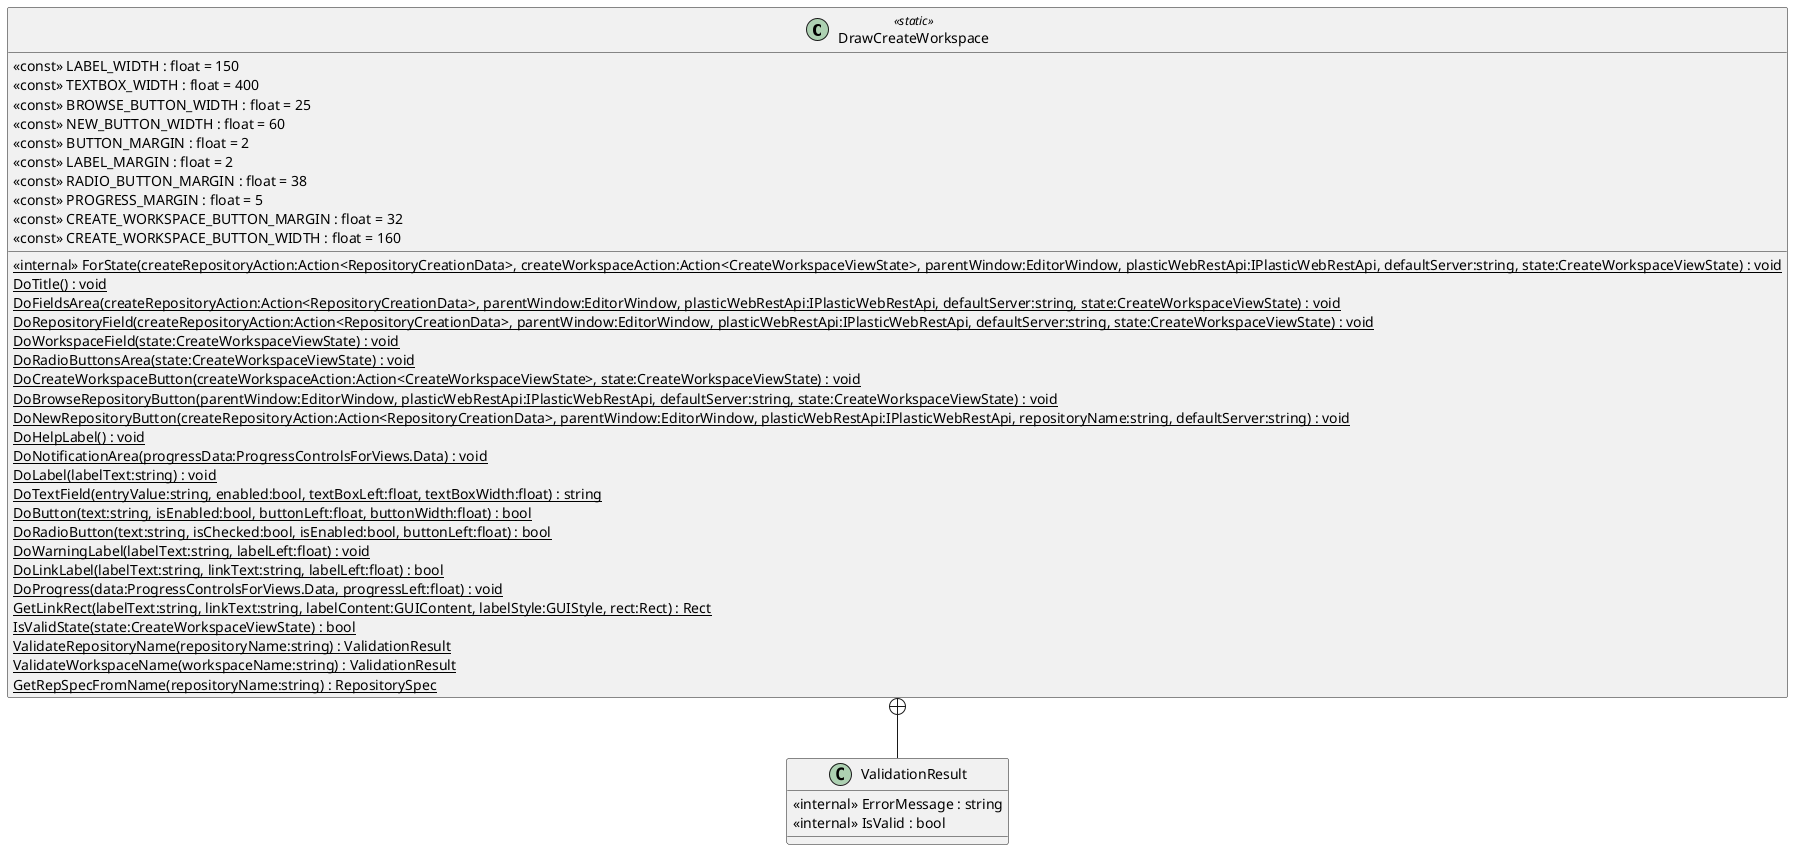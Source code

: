 @startuml
class DrawCreateWorkspace <<static>> {
    <<internal>> {static} ForState(createRepositoryAction:Action<RepositoryCreationData>, createWorkspaceAction:Action<CreateWorkspaceViewState>, parentWindow:EditorWindow, plasticWebRestApi:IPlasticWebRestApi, defaultServer:string, state:CreateWorkspaceViewState) : void
    {static} DoTitle() : void
    {static} DoFieldsArea(createRepositoryAction:Action<RepositoryCreationData>, parentWindow:EditorWindow, plasticWebRestApi:IPlasticWebRestApi, defaultServer:string, state:CreateWorkspaceViewState) : void
    {static} DoRepositoryField(createRepositoryAction:Action<RepositoryCreationData>, parentWindow:EditorWindow, plasticWebRestApi:IPlasticWebRestApi, defaultServer:string, state:CreateWorkspaceViewState) : void
    {static} DoWorkspaceField(state:CreateWorkspaceViewState) : void
    {static} DoRadioButtonsArea(state:CreateWorkspaceViewState) : void
    {static} DoCreateWorkspaceButton(createWorkspaceAction:Action<CreateWorkspaceViewState>, state:CreateWorkspaceViewState) : void
    {static} DoBrowseRepositoryButton(parentWindow:EditorWindow, plasticWebRestApi:IPlasticWebRestApi, defaultServer:string, state:CreateWorkspaceViewState) : void
    {static} DoNewRepositoryButton(createRepositoryAction:Action<RepositoryCreationData>, parentWindow:EditorWindow, plasticWebRestApi:IPlasticWebRestApi, repositoryName:string, defaultServer:string) : void
    {static} DoHelpLabel() : void
    {static} DoNotificationArea(progressData:ProgressControlsForViews.Data) : void
    {static} DoLabel(labelText:string) : void
    {static} DoTextField(entryValue:string, enabled:bool, textBoxLeft:float, textBoxWidth:float) : string
    {static} DoButton(text:string, isEnabled:bool, buttonLeft:float, buttonWidth:float) : bool
    {static} DoRadioButton(text:string, isChecked:bool, isEnabled:bool, buttonLeft:float) : bool
    {static} DoWarningLabel(labelText:string, labelLeft:float) : void
    {static} DoLinkLabel(labelText:string, linkText:string, labelLeft:float) : bool
    {static} DoProgress(data:ProgressControlsForViews.Data, progressLeft:float) : void
    {static} GetLinkRect(labelText:string, linkText:string, labelContent:GUIContent, labelStyle:GUIStyle, rect:Rect) : Rect
    {static} IsValidState(state:CreateWorkspaceViewState) : bool
    {static} ValidateRepositoryName(repositoryName:string) : ValidationResult
    {static} ValidateWorkspaceName(workspaceName:string) : ValidationResult
    {static} GetRepSpecFromName(repositoryName:string) : RepositorySpec
    <<const>> LABEL_WIDTH : float = 150
    <<const>> TEXTBOX_WIDTH : float = 400
    <<const>> BROWSE_BUTTON_WIDTH : float = 25
    <<const>> NEW_BUTTON_WIDTH : float = 60
    <<const>> BUTTON_MARGIN : float = 2
    <<const>> LABEL_MARGIN : float = 2
    <<const>> RADIO_BUTTON_MARGIN : float = 38
    <<const>> PROGRESS_MARGIN : float = 5
    <<const>> CREATE_WORKSPACE_BUTTON_MARGIN : float = 32
    <<const>> CREATE_WORKSPACE_BUTTON_WIDTH : float = 160
}
class ValidationResult {
    <<internal>> ErrorMessage : string
    <<internal>> IsValid : bool
}
DrawCreateWorkspace +-- ValidationResult
@enduml
